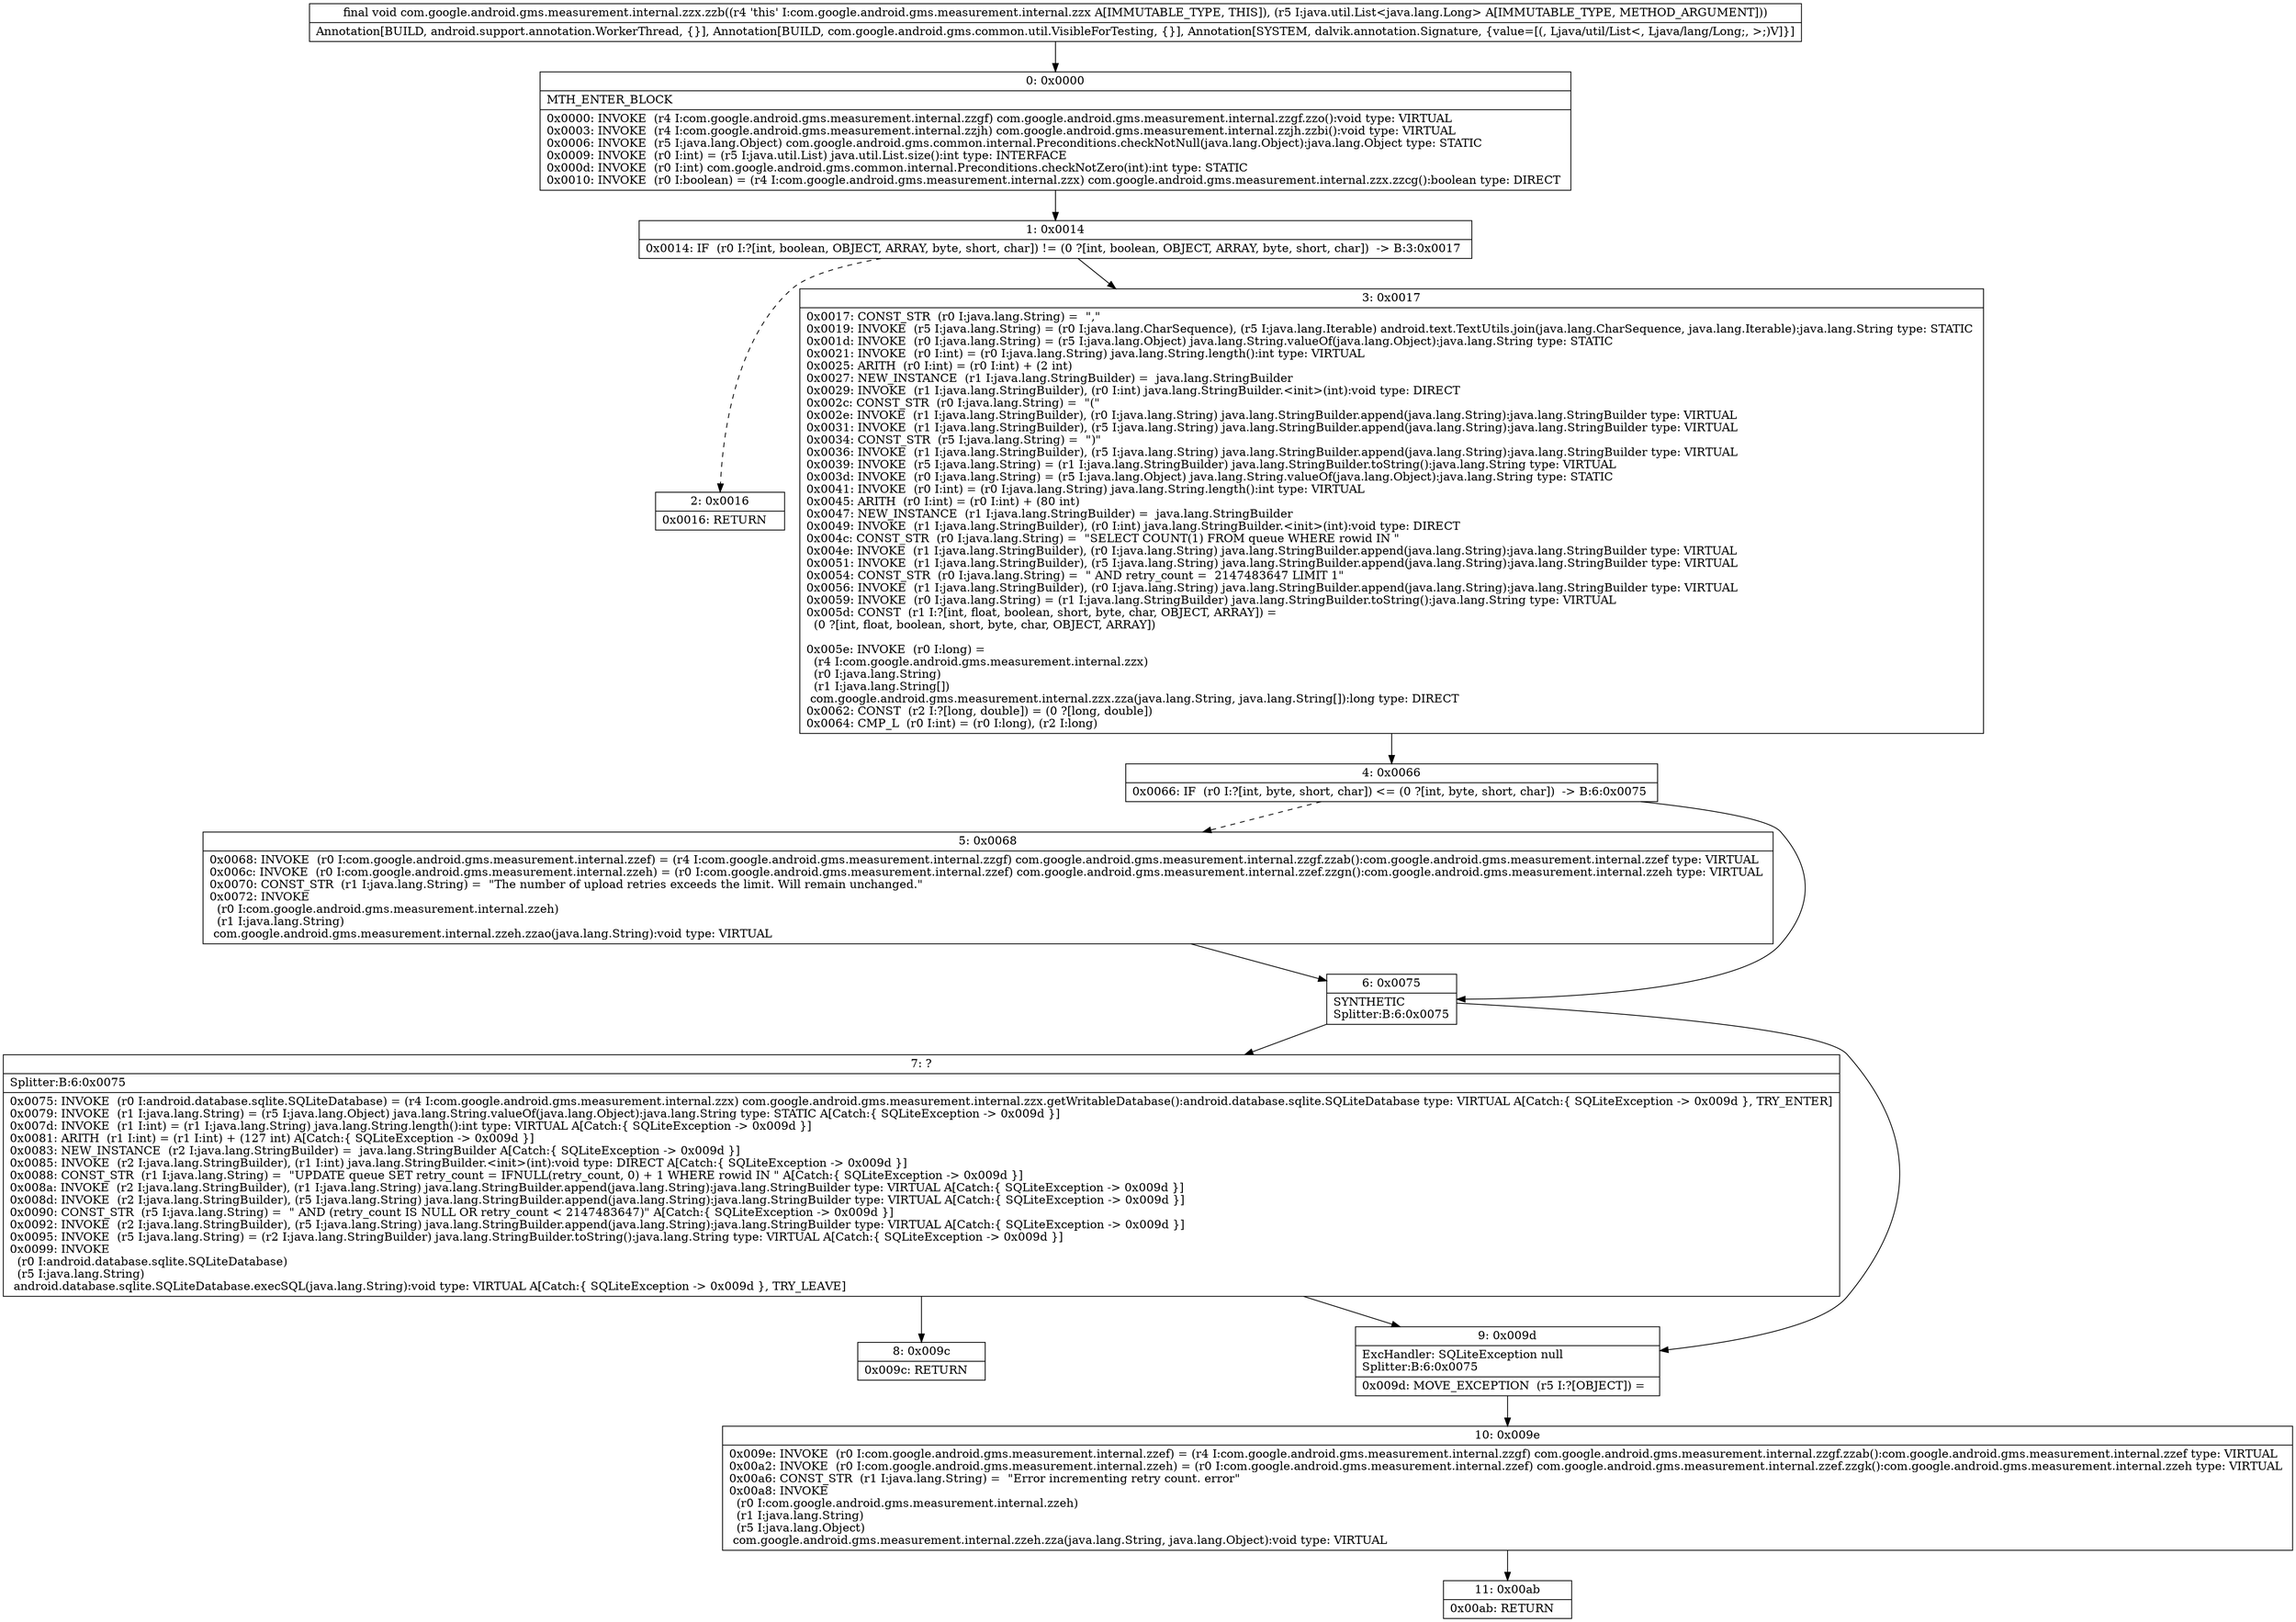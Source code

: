 digraph "CFG forcom.google.android.gms.measurement.internal.zzx.zzb(Ljava\/util\/List;)V" {
Node_0 [shape=record,label="{0\:\ 0x0000|MTH_ENTER_BLOCK\l|0x0000: INVOKE  (r4 I:com.google.android.gms.measurement.internal.zzgf) com.google.android.gms.measurement.internal.zzgf.zzo():void type: VIRTUAL \l0x0003: INVOKE  (r4 I:com.google.android.gms.measurement.internal.zzjh) com.google.android.gms.measurement.internal.zzjh.zzbi():void type: VIRTUAL \l0x0006: INVOKE  (r5 I:java.lang.Object) com.google.android.gms.common.internal.Preconditions.checkNotNull(java.lang.Object):java.lang.Object type: STATIC \l0x0009: INVOKE  (r0 I:int) = (r5 I:java.util.List) java.util.List.size():int type: INTERFACE \l0x000d: INVOKE  (r0 I:int) com.google.android.gms.common.internal.Preconditions.checkNotZero(int):int type: STATIC \l0x0010: INVOKE  (r0 I:boolean) = (r4 I:com.google.android.gms.measurement.internal.zzx) com.google.android.gms.measurement.internal.zzx.zzcg():boolean type: DIRECT \l}"];
Node_1 [shape=record,label="{1\:\ 0x0014|0x0014: IF  (r0 I:?[int, boolean, OBJECT, ARRAY, byte, short, char]) != (0 ?[int, boolean, OBJECT, ARRAY, byte, short, char])  \-\> B:3:0x0017 \l}"];
Node_2 [shape=record,label="{2\:\ 0x0016|0x0016: RETURN   \l}"];
Node_3 [shape=record,label="{3\:\ 0x0017|0x0017: CONST_STR  (r0 I:java.lang.String) =  \",\" \l0x0019: INVOKE  (r5 I:java.lang.String) = (r0 I:java.lang.CharSequence), (r5 I:java.lang.Iterable) android.text.TextUtils.join(java.lang.CharSequence, java.lang.Iterable):java.lang.String type: STATIC \l0x001d: INVOKE  (r0 I:java.lang.String) = (r5 I:java.lang.Object) java.lang.String.valueOf(java.lang.Object):java.lang.String type: STATIC \l0x0021: INVOKE  (r0 I:int) = (r0 I:java.lang.String) java.lang.String.length():int type: VIRTUAL \l0x0025: ARITH  (r0 I:int) = (r0 I:int) + (2 int) \l0x0027: NEW_INSTANCE  (r1 I:java.lang.StringBuilder) =  java.lang.StringBuilder \l0x0029: INVOKE  (r1 I:java.lang.StringBuilder), (r0 I:int) java.lang.StringBuilder.\<init\>(int):void type: DIRECT \l0x002c: CONST_STR  (r0 I:java.lang.String) =  \"(\" \l0x002e: INVOKE  (r1 I:java.lang.StringBuilder), (r0 I:java.lang.String) java.lang.StringBuilder.append(java.lang.String):java.lang.StringBuilder type: VIRTUAL \l0x0031: INVOKE  (r1 I:java.lang.StringBuilder), (r5 I:java.lang.String) java.lang.StringBuilder.append(java.lang.String):java.lang.StringBuilder type: VIRTUAL \l0x0034: CONST_STR  (r5 I:java.lang.String) =  \")\" \l0x0036: INVOKE  (r1 I:java.lang.StringBuilder), (r5 I:java.lang.String) java.lang.StringBuilder.append(java.lang.String):java.lang.StringBuilder type: VIRTUAL \l0x0039: INVOKE  (r5 I:java.lang.String) = (r1 I:java.lang.StringBuilder) java.lang.StringBuilder.toString():java.lang.String type: VIRTUAL \l0x003d: INVOKE  (r0 I:java.lang.String) = (r5 I:java.lang.Object) java.lang.String.valueOf(java.lang.Object):java.lang.String type: STATIC \l0x0041: INVOKE  (r0 I:int) = (r0 I:java.lang.String) java.lang.String.length():int type: VIRTUAL \l0x0045: ARITH  (r0 I:int) = (r0 I:int) + (80 int) \l0x0047: NEW_INSTANCE  (r1 I:java.lang.StringBuilder) =  java.lang.StringBuilder \l0x0049: INVOKE  (r1 I:java.lang.StringBuilder), (r0 I:int) java.lang.StringBuilder.\<init\>(int):void type: DIRECT \l0x004c: CONST_STR  (r0 I:java.lang.String) =  \"SELECT COUNT(1) FROM queue WHERE rowid IN \" \l0x004e: INVOKE  (r1 I:java.lang.StringBuilder), (r0 I:java.lang.String) java.lang.StringBuilder.append(java.lang.String):java.lang.StringBuilder type: VIRTUAL \l0x0051: INVOKE  (r1 I:java.lang.StringBuilder), (r5 I:java.lang.String) java.lang.StringBuilder.append(java.lang.String):java.lang.StringBuilder type: VIRTUAL \l0x0054: CONST_STR  (r0 I:java.lang.String) =  \" AND retry_count =  2147483647 LIMIT 1\" \l0x0056: INVOKE  (r1 I:java.lang.StringBuilder), (r0 I:java.lang.String) java.lang.StringBuilder.append(java.lang.String):java.lang.StringBuilder type: VIRTUAL \l0x0059: INVOKE  (r0 I:java.lang.String) = (r1 I:java.lang.StringBuilder) java.lang.StringBuilder.toString():java.lang.String type: VIRTUAL \l0x005d: CONST  (r1 I:?[int, float, boolean, short, byte, char, OBJECT, ARRAY]) = \l  (0 ?[int, float, boolean, short, byte, char, OBJECT, ARRAY])\l \l0x005e: INVOKE  (r0 I:long) = \l  (r4 I:com.google.android.gms.measurement.internal.zzx)\l  (r0 I:java.lang.String)\l  (r1 I:java.lang.String[])\l com.google.android.gms.measurement.internal.zzx.zza(java.lang.String, java.lang.String[]):long type: DIRECT \l0x0062: CONST  (r2 I:?[long, double]) = (0 ?[long, double]) \l0x0064: CMP_L  (r0 I:int) = (r0 I:long), (r2 I:long) \l}"];
Node_4 [shape=record,label="{4\:\ 0x0066|0x0066: IF  (r0 I:?[int, byte, short, char]) \<= (0 ?[int, byte, short, char])  \-\> B:6:0x0075 \l}"];
Node_5 [shape=record,label="{5\:\ 0x0068|0x0068: INVOKE  (r0 I:com.google.android.gms.measurement.internal.zzef) = (r4 I:com.google.android.gms.measurement.internal.zzgf) com.google.android.gms.measurement.internal.zzgf.zzab():com.google.android.gms.measurement.internal.zzef type: VIRTUAL \l0x006c: INVOKE  (r0 I:com.google.android.gms.measurement.internal.zzeh) = (r0 I:com.google.android.gms.measurement.internal.zzef) com.google.android.gms.measurement.internal.zzef.zzgn():com.google.android.gms.measurement.internal.zzeh type: VIRTUAL \l0x0070: CONST_STR  (r1 I:java.lang.String) =  \"The number of upload retries exceeds the limit. Will remain unchanged.\" \l0x0072: INVOKE  \l  (r0 I:com.google.android.gms.measurement.internal.zzeh)\l  (r1 I:java.lang.String)\l com.google.android.gms.measurement.internal.zzeh.zzao(java.lang.String):void type: VIRTUAL \l}"];
Node_6 [shape=record,label="{6\:\ 0x0075|SYNTHETIC\lSplitter:B:6:0x0075\l}"];
Node_7 [shape=record,label="{7\:\ ?|Splitter:B:6:0x0075\l|0x0075: INVOKE  (r0 I:android.database.sqlite.SQLiteDatabase) = (r4 I:com.google.android.gms.measurement.internal.zzx) com.google.android.gms.measurement.internal.zzx.getWritableDatabase():android.database.sqlite.SQLiteDatabase type: VIRTUAL A[Catch:\{ SQLiteException \-\> 0x009d \}, TRY_ENTER]\l0x0079: INVOKE  (r1 I:java.lang.String) = (r5 I:java.lang.Object) java.lang.String.valueOf(java.lang.Object):java.lang.String type: STATIC A[Catch:\{ SQLiteException \-\> 0x009d \}]\l0x007d: INVOKE  (r1 I:int) = (r1 I:java.lang.String) java.lang.String.length():int type: VIRTUAL A[Catch:\{ SQLiteException \-\> 0x009d \}]\l0x0081: ARITH  (r1 I:int) = (r1 I:int) + (127 int) A[Catch:\{ SQLiteException \-\> 0x009d \}]\l0x0083: NEW_INSTANCE  (r2 I:java.lang.StringBuilder) =  java.lang.StringBuilder A[Catch:\{ SQLiteException \-\> 0x009d \}]\l0x0085: INVOKE  (r2 I:java.lang.StringBuilder), (r1 I:int) java.lang.StringBuilder.\<init\>(int):void type: DIRECT A[Catch:\{ SQLiteException \-\> 0x009d \}]\l0x0088: CONST_STR  (r1 I:java.lang.String) =  \"UPDATE queue SET retry_count = IFNULL(retry_count, 0) + 1 WHERE rowid IN \" A[Catch:\{ SQLiteException \-\> 0x009d \}]\l0x008a: INVOKE  (r2 I:java.lang.StringBuilder), (r1 I:java.lang.String) java.lang.StringBuilder.append(java.lang.String):java.lang.StringBuilder type: VIRTUAL A[Catch:\{ SQLiteException \-\> 0x009d \}]\l0x008d: INVOKE  (r2 I:java.lang.StringBuilder), (r5 I:java.lang.String) java.lang.StringBuilder.append(java.lang.String):java.lang.StringBuilder type: VIRTUAL A[Catch:\{ SQLiteException \-\> 0x009d \}]\l0x0090: CONST_STR  (r5 I:java.lang.String) =  \" AND (retry_count IS NULL OR retry_count \< 2147483647)\" A[Catch:\{ SQLiteException \-\> 0x009d \}]\l0x0092: INVOKE  (r2 I:java.lang.StringBuilder), (r5 I:java.lang.String) java.lang.StringBuilder.append(java.lang.String):java.lang.StringBuilder type: VIRTUAL A[Catch:\{ SQLiteException \-\> 0x009d \}]\l0x0095: INVOKE  (r5 I:java.lang.String) = (r2 I:java.lang.StringBuilder) java.lang.StringBuilder.toString():java.lang.String type: VIRTUAL A[Catch:\{ SQLiteException \-\> 0x009d \}]\l0x0099: INVOKE  \l  (r0 I:android.database.sqlite.SQLiteDatabase)\l  (r5 I:java.lang.String)\l android.database.sqlite.SQLiteDatabase.execSQL(java.lang.String):void type: VIRTUAL A[Catch:\{ SQLiteException \-\> 0x009d \}, TRY_LEAVE]\l}"];
Node_8 [shape=record,label="{8\:\ 0x009c|0x009c: RETURN   \l}"];
Node_9 [shape=record,label="{9\:\ 0x009d|ExcHandler: SQLiteException null\lSplitter:B:6:0x0075\l|0x009d: MOVE_EXCEPTION  (r5 I:?[OBJECT]) =  \l}"];
Node_10 [shape=record,label="{10\:\ 0x009e|0x009e: INVOKE  (r0 I:com.google.android.gms.measurement.internal.zzef) = (r4 I:com.google.android.gms.measurement.internal.zzgf) com.google.android.gms.measurement.internal.zzgf.zzab():com.google.android.gms.measurement.internal.zzef type: VIRTUAL \l0x00a2: INVOKE  (r0 I:com.google.android.gms.measurement.internal.zzeh) = (r0 I:com.google.android.gms.measurement.internal.zzef) com.google.android.gms.measurement.internal.zzef.zzgk():com.google.android.gms.measurement.internal.zzeh type: VIRTUAL \l0x00a6: CONST_STR  (r1 I:java.lang.String) =  \"Error incrementing retry count. error\" \l0x00a8: INVOKE  \l  (r0 I:com.google.android.gms.measurement.internal.zzeh)\l  (r1 I:java.lang.String)\l  (r5 I:java.lang.Object)\l com.google.android.gms.measurement.internal.zzeh.zza(java.lang.String, java.lang.Object):void type: VIRTUAL \l}"];
Node_11 [shape=record,label="{11\:\ 0x00ab|0x00ab: RETURN   \l}"];
MethodNode[shape=record,label="{final void com.google.android.gms.measurement.internal.zzx.zzb((r4 'this' I:com.google.android.gms.measurement.internal.zzx A[IMMUTABLE_TYPE, THIS]), (r5 I:java.util.List\<java.lang.Long\> A[IMMUTABLE_TYPE, METHOD_ARGUMENT]))  | Annotation[BUILD, android.support.annotation.WorkerThread, \{\}], Annotation[BUILD, com.google.android.gms.common.util.VisibleForTesting, \{\}], Annotation[SYSTEM, dalvik.annotation.Signature, \{value=[(, Ljava\/util\/List\<, Ljava\/lang\/Long;, \>;)V]\}]\l}"];
MethodNode -> Node_0;
Node_0 -> Node_1;
Node_1 -> Node_2[style=dashed];
Node_1 -> Node_3;
Node_3 -> Node_4;
Node_4 -> Node_5[style=dashed];
Node_4 -> Node_6;
Node_5 -> Node_6;
Node_6 -> Node_7;
Node_6 -> Node_9;
Node_7 -> Node_8;
Node_7 -> Node_9;
Node_9 -> Node_10;
Node_10 -> Node_11;
}

